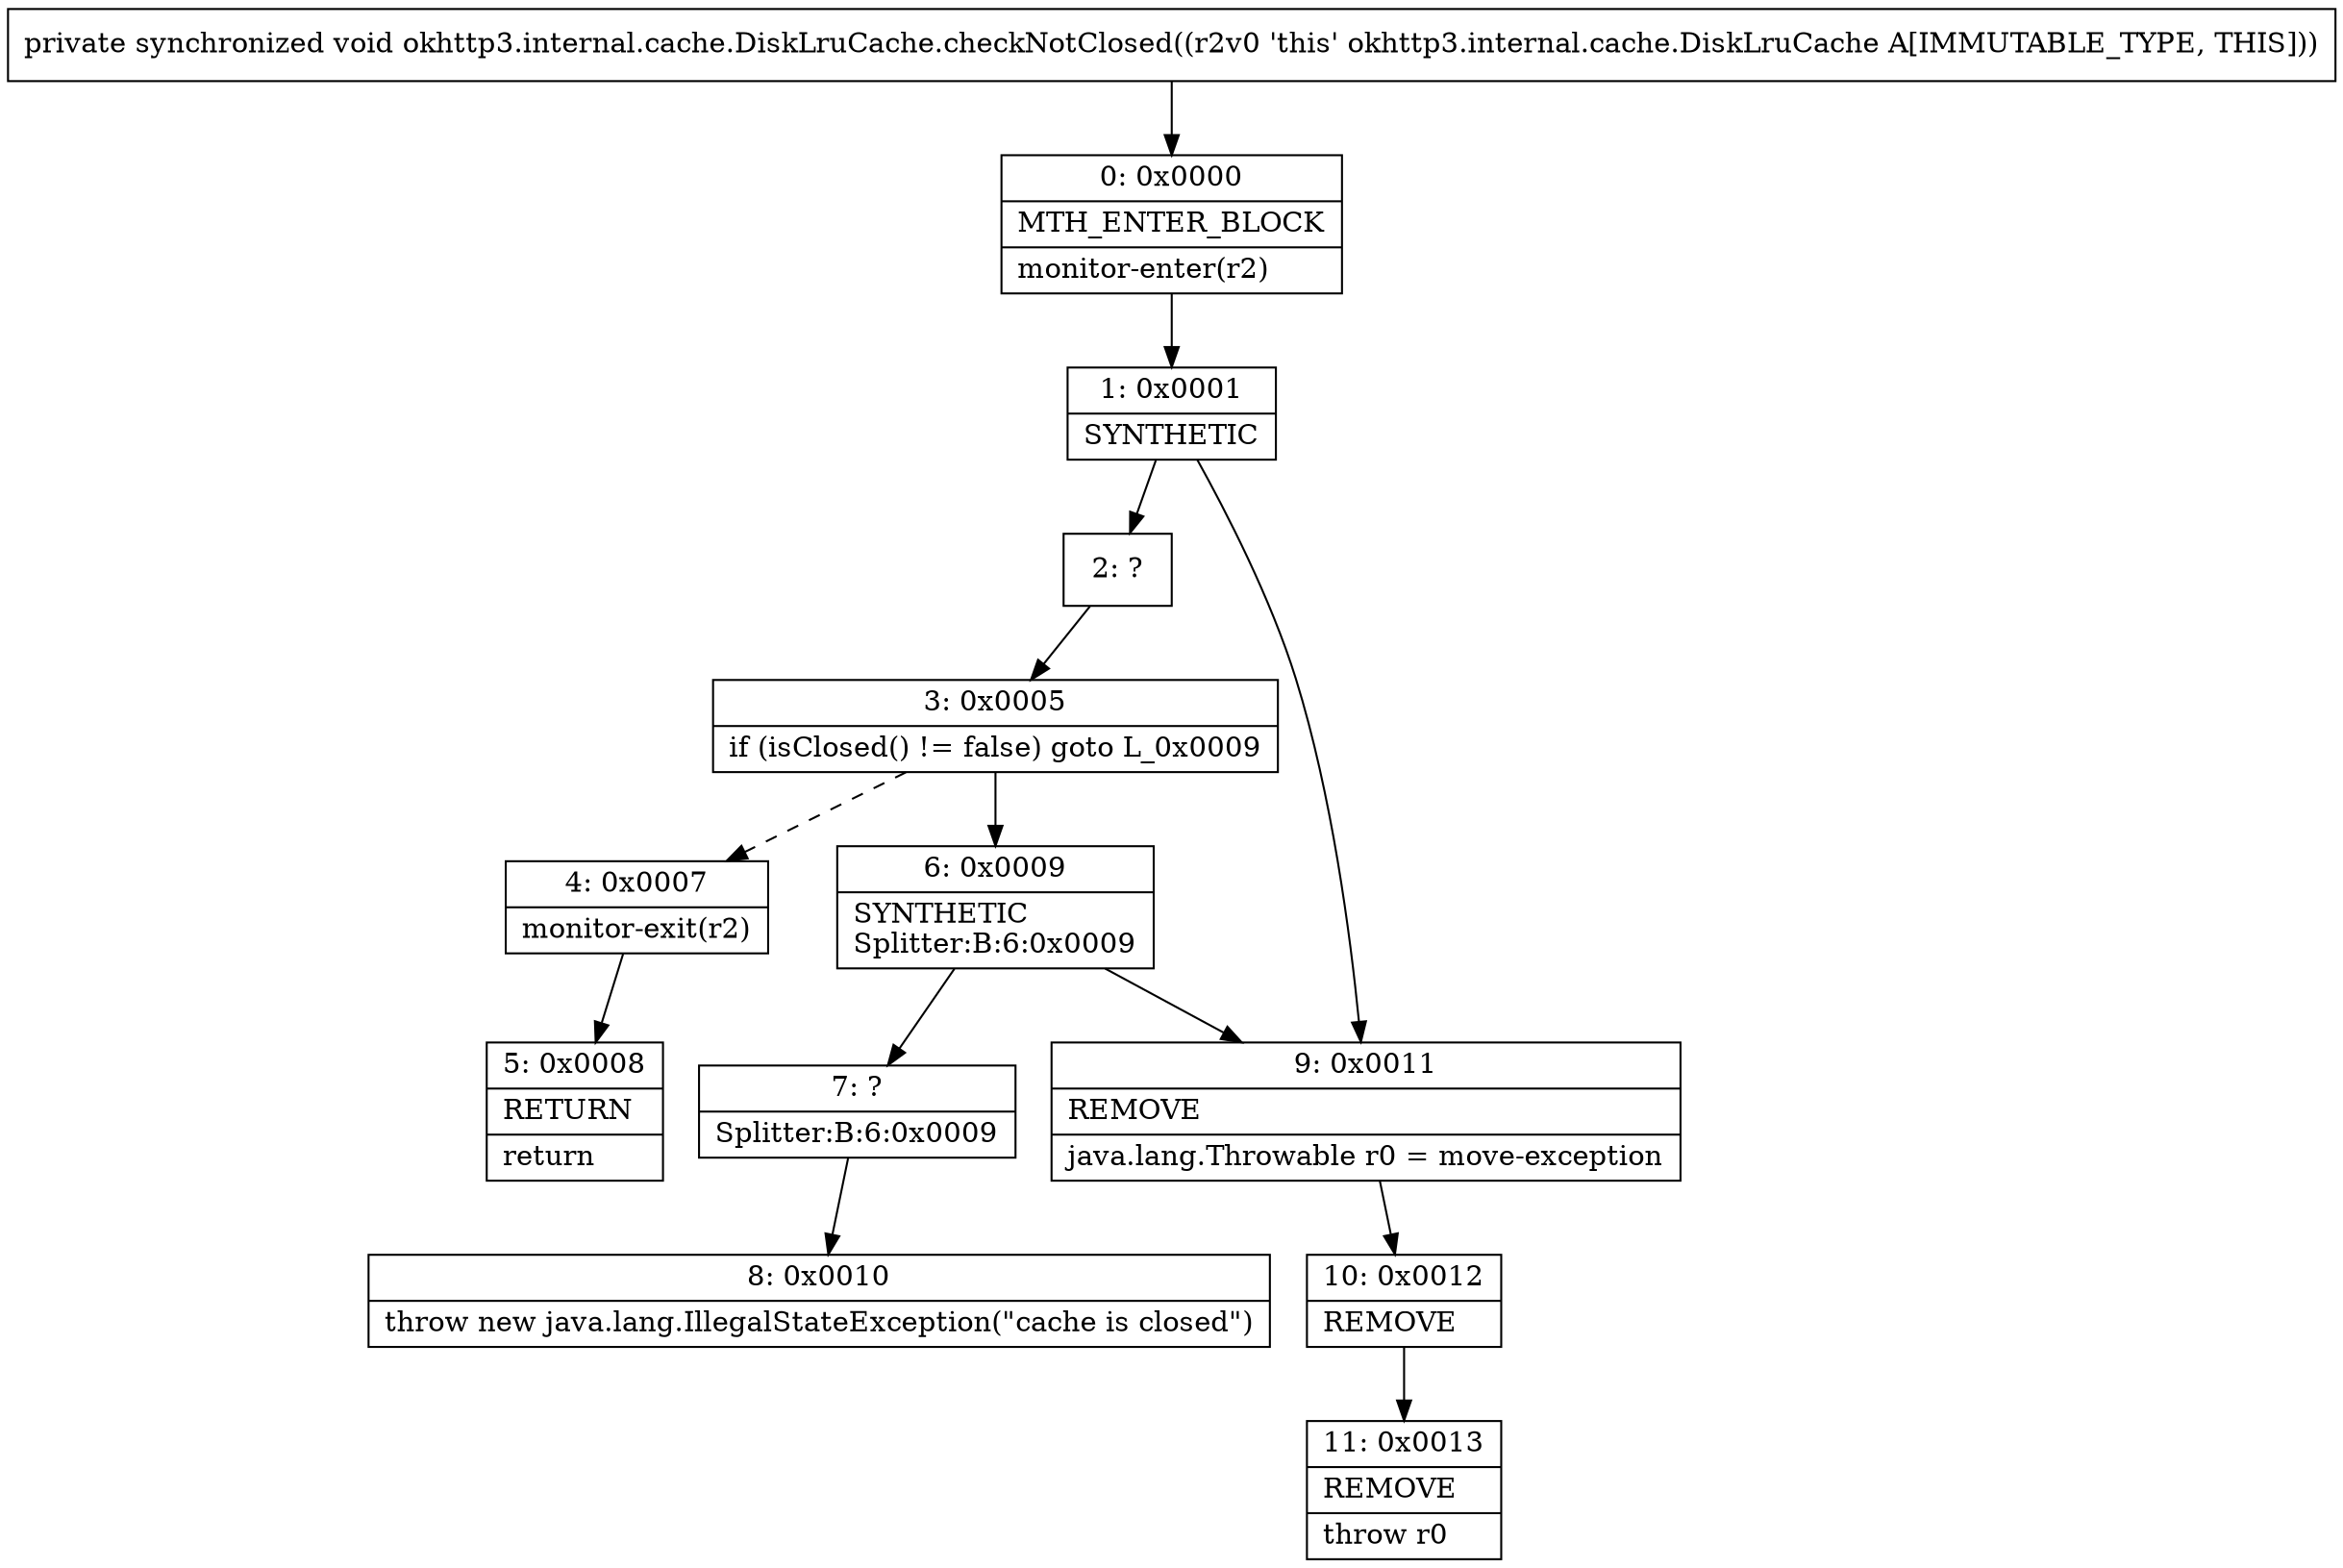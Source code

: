 digraph "CFG forokhttp3.internal.cache.DiskLruCache.checkNotClosed()V" {
Node_0 [shape=record,label="{0\:\ 0x0000|MTH_ENTER_BLOCK\l|monitor\-enter(r2)\l}"];
Node_1 [shape=record,label="{1\:\ 0x0001|SYNTHETIC\l}"];
Node_2 [shape=record,label="{2\:\ ?}"];
Node_3 [shape=record,label="{3\:\ 0x0005|if (isClosed() != false) goto L_0x0009\l}"];
Node_4 [shape=record,label="{4\:\ 0x0007|monitor\-exit(r2)\l}"];
Node_5 [shape=record,label="{5\:\ 0x0008|RETURN\l|return\l}"];
Node_6 [shape=record,label="{6\:\ 0x0009|SYNTHETIC\lSplitter:B:6:0x0009\l}"];
Node_7 [shape=record,label="{7\:\ ?|Splitter:B:6:0x0009\l}"];
Node_8 [shape=record,label="{8\:\ 0x0010|throw new java.lang.IllegalStateException(\"cache is closed\")\l}"];
Node_9 [shape=record,label="{9\:\ 0x0011|REMOVE\l|java.lang.Throwable r0 = move\-exception\l}"];
Node_10 [shape=record,label="{10\:\ 0x0012|REMOVE\l}"];
Node_11 [shape=record,label="{11\:\ 0x0013|REMOVE\l|throw r0\l}"];
MethodNode[shape=record,label="{private synchronized void okhttp3.internal.cache.DiskLruCache.checkNotClosed((r2v0 'this' okhttp3.internal.cache.DiskLruCache A[IMMUTABLE_TYPE, THIS])) }"];
MethodNode -> Node_0;
Node_0 -> Node_1;
Node_1 -> Node_2;
Node_1 -> Node_9;
Node_2 -> Node_3;
Node_3 -> Node_4[style=dashed];
Node_3 -> Node_6;
Node_4 -> Node_5;
Node_6 -> Node_7;
Node_6 -> Node_9;
Node_7 -> Node_8;
Node_9 -> Node_10;
Node_10 -> Node_11;
}

